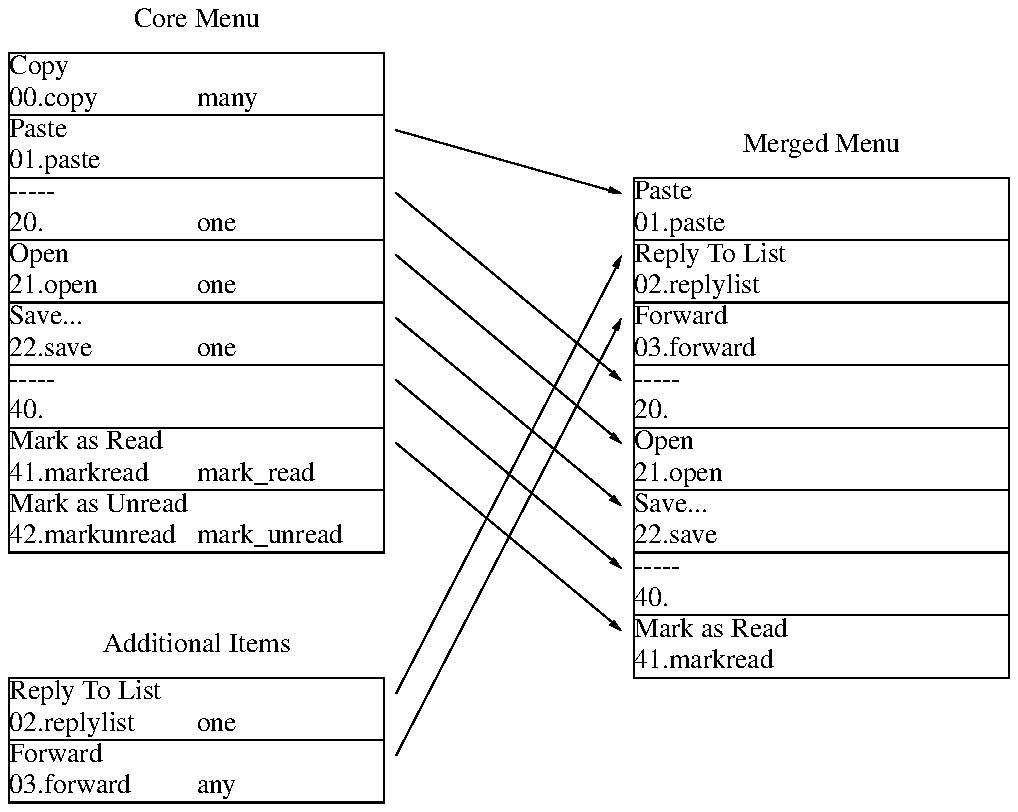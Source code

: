 
.PS 5
space=0.7
down
define item {
	[ right
		box ht 0.25 wid 0 $1 ljust invis
		box ht 0.25 wid 3 "" invis ]
	[ right
		box ht 0.25 wid 0 $3 ljust invis
		box ht 0.25 wid 3 $2 ljust invis ]
	box ht 0.5 wid 3 at last [].n
}

define link {
	line -> from $1.e + (0.1,0) to $2.w - (0.1,0)
}

define title {
	box ht 0.5 wid 3 $1 invis
}

A: [
	title("Core Menu")

	Copy: item("Copy", "many", "00.copy")
	Paste: item("Paste", "", "01.paste")
	Bar1: item("-----", "one", "20.")
	Open: item("Open", "one", "21.open")
	Save: item("Save...", "one", "22.save")
	Bar2: item("-----", "", "40.")
	Read: item("Mark as Read", "mark_read", "41.markread")
	Unread: item("Mark as Unread", "mark_unread", "42.markunread")
]

move
B: [
	title("Additional Items")

	ReplyList: item("Reply To List", "one", "02.replylist")
	Forward: item("Forward", "any", "03.forward")
]

C: [
	title("Merged Menu")

	Paste: item("Paste", "", "01.paste")
	ReplyList: item("Reply To List", "", "02.replylist")
	Forward: item("Forward", "", "03.forward")
	Bar1: item("-----", "", "20.")
	Open: item("Open", "", "21.open");
	Save: item("Save...", "", "22.save")
	Bar2: item("-----", "", "40.")
	Read: item("Mark as Read", "", "41.markread")
] with .nw at A.ne + ( 2,-1)

link(A.Paste, C.Paste)
link(B.ReplyList, C.ReplyList)
link(B.Forward, C.Forward)
link(A.Bar1, C.Bar1)
link(A.Open, C.Open)
link(A.Save, C.Save)
link(A.Bar2, C.Bar2)
link(A.Read, C.Read)

.PE

